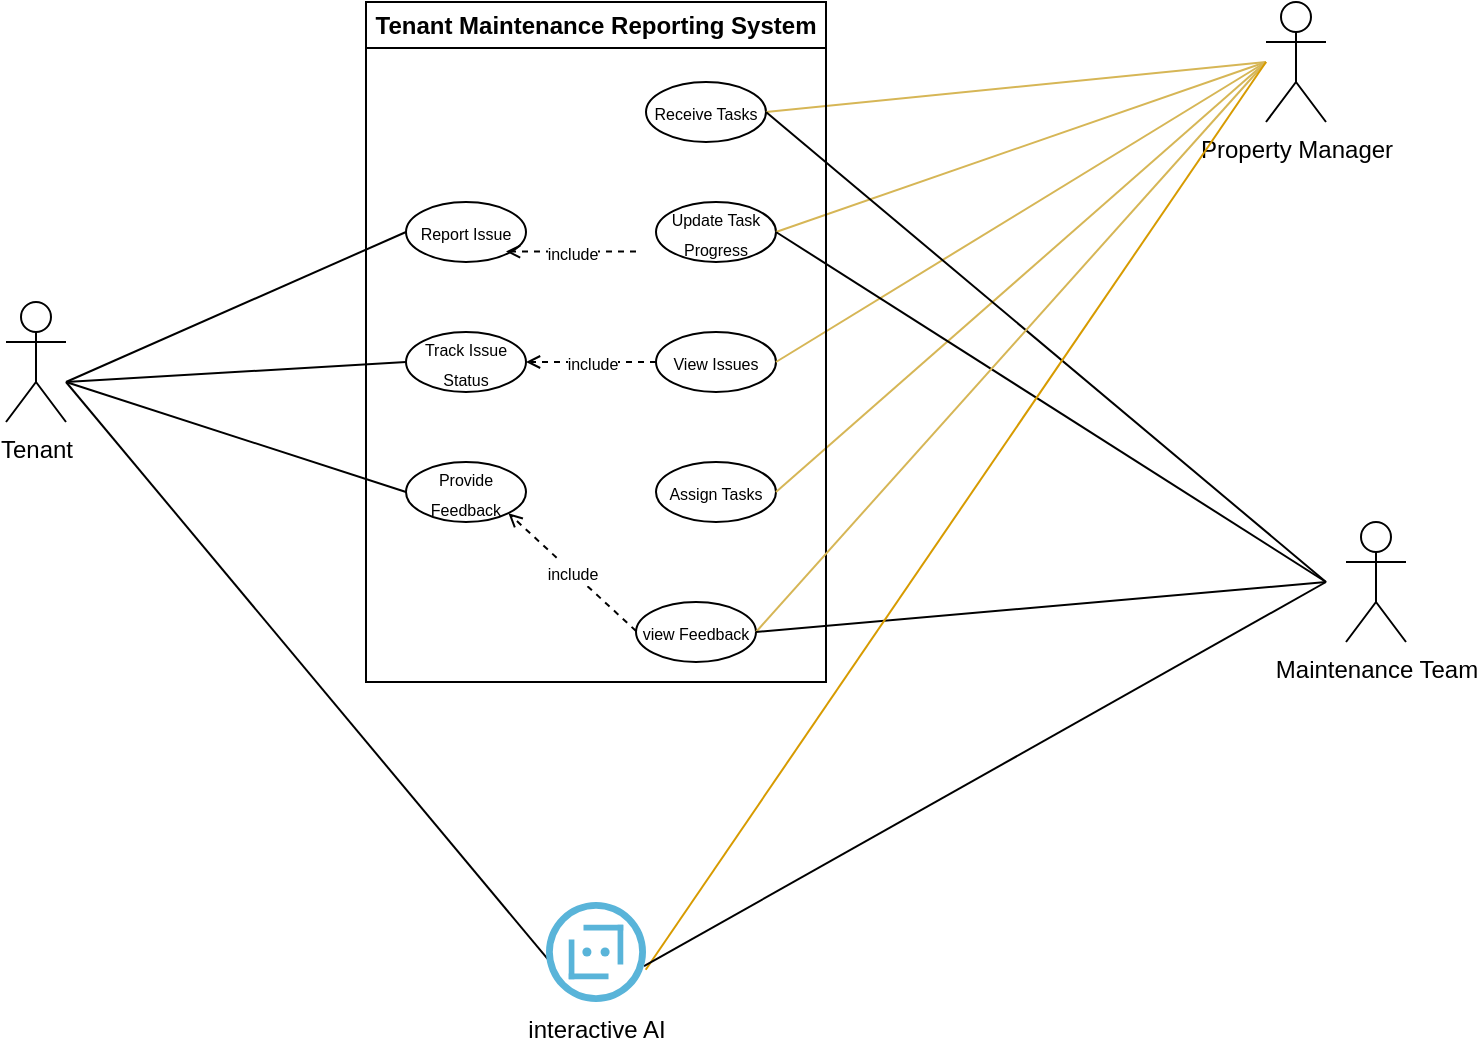 <mxfile version="24.7.16" pages="2">
  <diagram name="Page-1" id="xsDp6dCdkebWQSntkEhj">
    <mxGraphModel dx="1105" dy="586" grid="1" gridSize="10" guides="1" tooltips="1" connect="1" arrows="1" fold="1" page="1" pageScale="1" pageWidth="850" pageHeight="1100" math="0" shadow="0">
      <root>
        <mxCell id="0" />
        <mxCell id="1" parent="0" />
        <mxCell id="I6Q9A42GDtmjEfozJYT7-1" value="Tenant" style="shape=umlActor;verticalLabelPosition=bottom;verticalAlign=top;html=1;outlineConnect=0;" vertex="1" parent="1">
          <mxGeometry x="70" y="370" width="30" height="60" as="geometry" />
        </mxCell>
        <mxCell id="I6Q9A42GDtmjEfozJYT7-6" value="Property Manager" style="shape=umlActor;verticalLabelPosition=bottom;verticalAlign=top;html=1;outlineConnect=0;" vertex="1" parent="1">
          <mxGeometry x="700" y="220" width="30" height="60" as="geometry" />
        </mxCell>
        <mxCell id="I6Q9A42GDtmjEfozJYT7-7" value="Maintenance Team" style="shape=umlActor;verticalLabelPosition=bottom;verticalAlign=top;html=1;outlineConnect=0;" vertex="1" parent="1">
          <mxGeometry x="740" y="480" width="30" height="60" as="geometry" />
        </mxCell>
        <mxCell id="I6Q9A42GDtmjEfozJYT7-11" value="&lt;font style=&quot;font-size: 8px;&quot;&gt;Assign Tasks&lt;/font&gt;" style="ellipse;whiteSpace=wrap;html=1;" vertex="1" parent="1">
          <mxGeometry x="395" y="450" width="60" height="30" as="geometry" />
        </mxCell>
        <mxCell id="I6Q9A42GDtmjEfozJYT7-12" value="&lt;font style=&quot;font-size: 8px;&quot;&gt;Report Issue&lt;/font&gt;" style="ellipse;whiteSpace=wrap;html=1;" vertex="1" parent="1">
          <mxGeometry x="270" y="320" width="60" height="30" as="geometry" />
        </mxCell>
        <mxCell id="I6Q9A42GDtmjEfozJYT7-13" value="&lt;font style=&quot;font-size: 8px;&quot;&gt;Track Issue Status&lt;/font&gt;" style="ellipse;whiteSpace=wrap;html=1;" vertex="1" parent="1">
          <mxGeometry x="270" y="385" width="60" height="30" as="geometry" />
        </mxCell>
        <mxCell id="I6Q9A42GDtmjEfozJYT7-14" value="&lt;font style=&quot;font-size: 8px;&quot;&gt;Provide Feedback&lt;/font&gt;" style="ellipse;whiteSpace=wrap;html=1;" vertex="1" parent="1">
          <mxGeometry x="270" y="450" width="60" height="30" as="geometry" />
        </mxCell>
        <mxCell id="I6Q9A42GDtmjEfozJYT7-15" value="&lt;font style=&quot;font-size: 8px;&quot;&gt;View Issues&lt;/font&gt;" style="ellipse;whiteSpace=wrap;html=1;" vertex="1" parent="1">
          <mxGeometry x="395" y="385" width="60" height="30" as="geometry" />
        </mxCell>
        <mxCell id="I6Q9A42GDtmjEfozJYT7-17" value="&lt;font style=&quot;font-size: 8px;&quot;&gt;Receive Tasks&lt;/font&gt;" style="ellipse;whiteSpace=wrap;html=1;" vertex="1" parent="1">
          <mxGeometry x="390" y="260" width="60" height="30" as="geometry" />
        </mxCell>
        <mxCell id="I6Q9A42GDtmjEfozJYT7-18" value="&lt;font style=&quot;font-size: 8px;&quot;&gt;Update Task Progress&lt;/font&gt;" style="ellipse;whiteSpace=wrap;html=1;" vertex="1" parent="1">
          <mxGeometry x="395" y="320" width="60" height="30" as="geometry" />
        </mxCell>
        <mxCell id="I6Q9A42GDtmjEfozJYT7-20" value="" style="endArrow=none;html=1;rounded=0;entryX=0;entryY=0.5;entryDx=0;entryDy=0;" edge="1" parent="1" target="I6Q9A42GDtmjEfozJYT7-12">
          <mxGeometry width="50" height="50" relative="1" as="geometry">
            <mxPoint x="100" y="410" as="sourcePoint" />
            <mxPoint x="150" y="360" as="targetPoint" />
          </mxGeometry>
        </mxCell>
        <mxCell id="I6Q9A42GDtmjEfozJYT7-21" value="" style="endArrow=none;html=1;rounded=0;entryX=0;entryY=0.5;entryDx=0;entryDy=0;" edge="1" parent="1" target="I6Q9A42GDtmjEfozJYT7-13">
          <mxGeometry width="50" height="50" relative="1" as="geometry">
            <mxPoint x="100" y="410" as="sourcePoint" />
            <mxPoint x="160" y="460" as="targetPoint" />
          </mxGeometry>
        </mxCell>
        <mxCell id="I6Q9A42GDtmjEfozJYT7-22" value="" style="endArrow=none;html=1;rounded=0;entryX=0;entryY=0.5;entryDx=0;entryDy=0;" edge="1" parent="1" target="I6Q9A42GDtmjEfozJYT7-14">
          <mxGeometry width="50" height="50" relative="1" as="geometry">
            <mxPoint x="100" y="410" as="sourcePoint" />
            <mxPoint x="180" y="520" as="targetPoint" />
          </mxGeometry>
        </mxCell>
        <mxCell id="I6Q9A42GDtmjEfozJYT7-23" value="" style="endArrow=none;html=1;rounded=0;exitX=1;exitY=0.5;exitDx=0;exitDy=0;fillColor=#fff2cc;strokeColor=#d6b656;" edge="1" parent="1" source="I6Q9A42GDtmjEfozJYT7-17">
          <mxGeometry width="50" height="50" relative="1" as="geometry">
            <mxPoint x="650" y="300" as="sourcePoint" />
            <mxPoint x="700" y="250" as="targetPoint" />
          </mxGeometry>
        </mxCell>
        <mxCell id="I6Q9A42GDtmjEfozJYT7-24" value="" style="endArrow=none;html=1;rounded=0;exitX=1;exitY=0.5;exitDx=0;exitDy=0;fillColor=#fff2cc;strokeColor=#d6b656;" edge="1" parent="1" source="I6Q9A42GDtmjEfozJYT7-18">
          <mxGeometry width="50" height="50" relative="1" as="geometry">
            <mxPoint x="650" y="300" as="sourcePoint" />
            <mxPoint x="700" y="250" as="targetPoint" />
          </mxGeometry>
        </mxCell>
        <mxCell id="I6Q9A42GDtmjEfozJYT7-25" value="" style="endArrow=none;html=1;rounded=0;exitX=1;exitY=0.5;exitDx=0;exitDy=0;fillColor=#fff2cc;strokeColor=#d6b656;" edge="1" parent="1" source="I6Q9A42GDtmjEfozJYT7-15">
          <mxGeometry width="50" height="50" relative="1" as="geometry">
            <mxPoint x="650" y="300" as="sourcePoint" />
            <mxPoint x="700" y="250" as="targetPoint" />
          </mxGeometry>
        </mxCell>
        <mxCell id="I6Q9A42GDtmjEfozJYT7-26" value="" style="endArrow=none;html=1;rounded=0;exitX=1;exitY=0.5;exitDx=0;exitDy=0;fillColor=#fff2cc;strokeColor=#d6b656;" edge="1" parent="1" source="I6Q9A42GDtmjEfozJYT7-11">
          <mxGeometry width="50" height="50" relative="1" as="geometry">
            <mxPoint x="610" y="370" as="sourcePoint" />
            <mxPoint x="700" y="250" as="targetPoint" />
          </mxGeometry>
        </mxCell>
        <mxCell id="I6Q9A42GDtmjEfozJYT7-27" value="" style="endArrow=none;html=1;rounded=0;exitX=1;exitY=0.5;exitDx=0;exitDy=0;fillColor=#ffcd28;strokeColor=#000000;gradientColor=#ffa500;" edge="1" parent="1" source="I6Q9A42GDtmjEfozJYT7-17">
          <mxGeometry width="50" height="50" relative="1" as="geometry">
            <mxPoint x="670" y="550" as="sourcePoint" />
            <mxPoint x="730" y="510" as="targetPoint" />
          </mxGeometry>
        </mxCell>
        <mxCell id="I6Q9A42GDtmjEfozJYT7-28" value="" style="endArrow=none;html=1;rounded=0;exitX=1;exitY=0.5;exitDx=0;exitDy=0;" edge="1" parent="1" source="I6Q9A42GDtmjEfozJYT7-18">
          <mxGeometry width="50" height="50" relative="1" as="geometry">
            <mxPoint x="680" y="560" as="sourcePoint" />
            <mxPoint x="730" y="510" as="targetPoint" />
          </mxGeometry>
        </mxCell>
        <mxCell id="I6Q9A42GDtmjEfozJYT7-29" value="Tenant Maintenance Reporting System" style="swimlane;whiteSpace=wrap;html=1;" vertex="1" parent="1">
          <mxGeometry x="250" y="220" width="230" height="340" as="geometry" />
        </mxCell>
        <mxCell id="I6Q9A42GDtmjEfozJYT7-31" value="&lt;font style=&quot;font-size: 8px;&quot;&gt;include&lt;/font&gt;" style="endArrow=open;endSize=5;dashed=1;html=1;rounded=0;entryX=1;entryY=0.5;entryDx=0;entryDy=0;exitX=0;exitY=0.5;exitDx=0;exitDy=0;" edge="1" parent="I6Q9A42GDtmjEfozJYT7-29">
          <mxGeometry width="160" relative="1" as="geometry">
            <mxPoint x="135" y="124.79" as="sourcePoint" />
            <mxPoint x="70" y="124.79" as="targetPoint" />
          </mxGeometry>
        </mxCell>
        <mxCell id="I6Q9A42GDtmjEfozJYT7-32" value="&lt;font style=&quot;font-size: 8px;&quot;&gt;view Feedback&lt;/font&gt;" style="ellipse;whiteSpace=wrap;html=1;" vertex="1" parent="I6Q9A42GDtmjEfozJYT7-29">
          <mxGeometry x="135" y="300" width="60" height="30" as="geometry" />
        </mxCell>
        <mxCell id="I6Q9A42GDtmjEfozJYT7-36" value="&lt;font style=&quot;font-size: 8px;&quot;&gt;include&lt;/font&gt;" style="endArrow=open;endSize=5;dashed=1;html=1;rounded=0;entryX=1;entryY=1;entryDx=0;entryDy=0;exitX=0;exitY=0.5;exitDx=0;exitDy=0;" edge="1" parent="I6Q9A42GDtmjEfozJYT7-29" target="I6Q9A42GDtmjEfozJYT7-14">
          <mxGeometry width="160" relative="1" as="geometry">
            <mxPoint x="135" y="314.47" as="sourcePoint" />
            <mxPoint x="70" y="314.47" as="targetPoint" />
          </mxGeometry>
        </mxCell>
        <mxCell id="I6Q9A42GDtmjEfozJYT7-30" value="&lt;font style=&quot;font-size: 8px;&quot;&gt;include&lt;/font&gt;" style="endArrow=open;endSize=5;dashed=1;html=1;rounded=0;entryX=1;entryY=0.5;entryDx=0;entryDy=0;exitX=0;exitY=0.5;exitDx=0;exitDy=0;" edge="1" parent="1" source="I6Q9A42GDtmjEfozJYT7-15" target="I6Q9A42GDtmjEfozJYT7-13">
          <mxGeometry width="160" relative="1" as="geometry">
            <mxPoint x="390" y="400" as="sourcePoint" />
            <mxPoint x="570" y="600" as="targetPoint" />
          </mxGeometry>
        </mxCell>
        <mxCell id="I6Q9A42GDtmjEfozJYT7-33" value="" style="endArrow=none;html=1;rounded=0;exitX=1;exitY=0.5;exitDx=0;exitDy=0;fillColor=#fff2cc;strokeColor=#d6b656;" edge="1" parent="1" source="I6Q9A42GDtmjEfozJYT7-32">
          <mxGeometry width="50" height="50" relative="1" as="geometry">
            <mxPoint x="510" y="550" as="sourcePoint" />
            <mxPoint x="700" y="250" as="targetPoint" />
          </mxGeometry>
        </mxCell>
        <mxCell id="I6Q9A42GDtmjEfozJYT7-34" value="" style="endArrow=none;html=1;rounded=0;exitX=1;exitY=0.5;exitDx=0;exitDy=0;" edge="1" parent="1" source="I6Q9A42GDtmjEfozJYT7-32">
          <mxGeometry width="50" height="50" relative="1" as="geometry">
            <mxPoint x="680" y="560" as="sourcePoint" />
            <mxPoint x="730" y="510" as="targetPoint" />
          </mxGeometry>
        </mxCell>
        <mxCell id="I6Q9A42GDtmjEfozJYT7-38" value="" style="endArrow=none;html=1;rounded=0;entryX=0.037;entryY=0.594;entryDx=0;entryDy=0;entryPerimeter=0;" edge="1" parent="1" target="I6Q9A42GDtmjEfozJYT7-37">
          <mxGeometry width="50" height="50" relative="1" as="geometry">
            <mxPoint x="100" y="410" as="sourcePoint" />
            <mxPoint x="150" y="360" as="targetPoint" />
          </mxGeometry>
        </mxCell>
        <mxCell id="I6Q9A42GDtmjEfozJYT7-39" value="" style="endArrow=none;html=1;rounded=0;entryX=0.997;entryY=0.678;entryDx=0;entryDy=0;entryPerimeter=0;fillColor=#ffe6cc;strokeColor=#d79b00;" edge="1" parent="1" target="I6Q9A42GDtmjEfozJYT7-37">
          <mxGeometry width="50" height="50" relative="1" as="geometry">
            <mxPoint x="700" y="250" as="sourcePoint" />
            <mxPoint x="750" y="200" as="targetPoint" />
          </mxGeometry>
        </mxCell>
        <mxCell id="I6Q9A42GDtmjEfozJYT7-40" value="" style="endArrow=none;html=1;rounded=0;fillColor=#008a00;strokeColor=#000000;entryX=0.98;entryY=0.642;entryDx=0;entryDy=0;entryPerimeter=0;" edge="1" parent="1" target="I6Q9A42GDtmjEfozJYT7-37">
          <mxGeometry width="50" height="50" relative="1" as="geometry">
            <mxPoint x="730" y="510" as="sourcePoint" />
            <mxPoint x="380" y="80" as="targetPoint" />
          </mxGeometry>
        </mxCell>
        <mxCell id="I6Q9A42GDtmjEfozJYT7-37" value="interactive AI" style="image;sketch=0;aspect=fixed;html=1;points=[];align=center;fontSize=12;image=img/lib/mscae/Bot_Services.svg;" vertex="1" parent="1">
          <mxGeometry x="340" y="670" width="50" height="50" as="geometry" />
        </mxCell>
      </root>
    </mxGraphModel>
  </diagram>
  <diagram id="4BLHx6v-9PdVjJBHBHyy" name="Page-2">
    <mxGraphModel dx="1750" dy="928" grid="1" gridSize="10" guides="1" tooltips="1" connect="1" arrows="1" fold="1" page="1" pageScale="1" pageWidth="850" pageHeight="1100" math="0" shadow="0">
      <root>
        <mxCell id="0" />
        <mxCell id="1" parent="0" />
        <mxCell id="TRIYm9vYw2KUUeL4gzas-1" value="Tenant" style="swimlane;childLayout=stackLayout;horizontal=1;startSize=50;horizontalStack=0;rounded=1;fontSize=14;fontStyle=0;strokeWidth=2;resizeParent=0;resizeLast=1;shadow=0;dashed=0;align=center;arcSize=4;whiteSpace=wrap;html=1;" vertex="1" parent="1">
          <mxGeometry x="10" y="270" width="160" height="150" as="geometry" />
        </mxCell>
        <mxCell id="TRIYm9vYw2KUUeL4gzas-2" value="&lt;li&gt;&lt;strong&gt;tenant_id&lt;/strong&gt; (Primary Key)&lt;/li&gt;&lt;li&gt;&lt;strong&gt;name&lt;/strong&gt;&lt;/li&gt;&lt;li&gt;&lt;strong&gt;email&lt;/strong&gt;&lt;/li&gt;&lt;li&gt;&lt;strong&gt;phone_number&lt;/strong&gt;&lt;/li&gt;&lt;li&gt;&lt;strong&gt;unit_number&lt;/strong&gt;&lt;/li&gt;&lt;li&gt;&lt;strong&gt;created_at&lt;/strong&gt;&lt;/li&gt;" style="align=left;strokeColor=none;fillColor=none;spacingLeft=4;fontSize=12;verticalAlign=top;resizable=0;rotatable=0;part=1;html=1;" vertex="1" parent="TRIYm9vYw2KUUeL4gzas-1">
          <mxGeometry y="50" width="160" height="100" as="geometry" />
        </mxCell>
        <mxCell id="TRIYm9vYw2KUUeL4gzas-3" value="Property Manager" style="swimlane;childLayout=stackLayout;horizontal=1;startSize=50;horizontalStack=0;rounded=1;fontSize=14;fontStyle=0;strokeWidth=2;resizeParent=0;resizeLast=1;shadow=0;dashed=0;align=center;arcSize=4;whiteSpace=wrap;html=1;" vertex="1" parent="1">
          <mxGeometry x="630" y="70" width="190" height="140" as="geometry" />
        </mxCell>
        <mxCell id="TRIYm9vYw2KUUeL4gzas-4" value="&lt;li&gt;&lt;strong&gt;manager_id&lt;/strong&gt; (Primary Key)&lt;/li&gt;&lt;li&gt;&lt;strong&gt;name&lt;/strong&gt;&lt;/li&gt;&lt;li&gt;&lt;strong&gt;email&lt;/strong&gt;&lt;/li&gt;&lt;li&gt;&lt;strong&gt;phone_number&lt;/strong&gt;&lt;/li&gt;&lt;li&gt;&lt;/li&gt;" style="align=left;strokeColor=none;fillColor=none;spacingLeft=4;fontSize=12;verticalAlign=top;resizable=0;rotatable=0;part=1;html=1;" vertex="1" parent="TRIYm9vYw2KUUeL4gzas-3">
          <mxGeometry y="50" width="190" height="90" as="geometry" />
        </mxCell>
        <mxCell id="TRIYm9vYw2KUUeL4gzas-5" value="Maintenance Team" style="swimlane;childLayout=stackLayout;horizontal=1;startSize=50;horizontalStack=0;rounded=1;fontSize=14;fontStyle=0;strokeWidth=2;resizeParent=0;resizeLast=1;shadow=0;dashed=0;align=center;arcSize=4;whiteSpace=wrap;html=1;" vertex="1" parent="1">
          <mxGeometry x="560" y="490" width="260" height="180" as="geometry" />
        </mxCell>
        <mxCell id="TRIYm9vYw2KUUeL4gzas-6" value="&lt;li&gt;&lt;strong&gt;issue_id&lt;/strong&gt; (Primary Key)&lt;/li&gt;&lt;li&gt;&lt;strong&gt;tenant_id&lt;/strong&gt; (Foreign Key)&lt;/li&gt;&lt;li&gt;&lt;strong&gt;description&lt;/strong&gt;&lt;/li&gt;&lt;li&gt;&lt;strong&gt;status&lt;/strong&gt; (, reported, in progress, resolved)&lt;/li&gt;&lt;li&gt;&lt;strong&gt;priority&lt;/strong&gt; ( urgent, normal)&lt;/li&gt;&lt;li&gt;&lt;strong&gt;category&lt;/strong&gt; (plumbing, electrical)&lt;/li&gt;&lt;li&gt;&lt;strong&gt;created_at&lt;/strong&gt;&lt;/li&gt;&lt;li&gt;&lt;strong&gt;updated_at&lt;/strong&gt;&lt;/li&gt;" style="align=left;strokeColor=none;fillColor=none;spacingLeft=4;fontSize=12;verticalAlign=top;resizable=0;rotatable=0;part=1;html=1;" vertex="1" parent="TRIYm9vYw2KUUeL4gzas-5">
          <mxGeometry y="50" width="260" height="130" as="geometry" />
        </mxCell>
        <mxCell id="TRIYm9vYw2KUUeL4gzas-7" value="Task Assignment" style="swimlane;childLayout=stackLayout;horizontal=1;startSize=50;horizontalStack=0;rounded=1;fontSize=14;fontStyle=0;strokeWidth=2;resizeParent=0;resizeLast=1;shadow=0;dashed=0;align=center;arcSize=4;whiteSpace=wrap;html=1;" vertex="1" parent="1">
          <mxGeometry x="590" y="800" width="200" height="150" as="geometry" />
        </mxCell>
        <mxCell id="TRIYm9vYw2KUUeL4gzas-8" value="&lt;li&gt;&lt;strong&gt;assignment_id&lt;/strong&gt; (Primary Key)&lt;/li&gt;&lt;li&gt;&lt;strong&gt;issue_id&lt;/strong&gt; (Foreign Key)&lt;/li&gt;&lt;li&gt;&lt;strong&gt;team_member_id&lt;/strong&gt; (Foreign Key)&lt;/li&gt;&lt;li&gt;&lt;strong&gt;assigned_at&lt;/strong&gt;&lt;/li&gt;&lt;li&gt;&lt;strong&gt;due_date&lt;/strong&gt;&lt;/li&gt;&lt;li&gt;&lt;strong&gt;completed_at&lt;/strong&gt;&lt;/li&gt;" style="align=left;strokeColor=none;fillColor=none;spacingLeft=4;fontSize=12;verticalAlign=top;resizable=0;rotatable=0;part=1;html=1;" vertex="1" parent="TRIYm9vYw2KUUeL4gzas-7">
          <mxGeometry y="50" width="200" height="100" as="geometry" />
        </mxCell>
        <mxCell id="TRIYm9vYw2KUUeL4gzas-9" value="Feedback" style="swimlane;childLayout=stackLayout;horizontal=1;startSize=50;horizontalStack=0;rounded=1;fontSize=14;fontStyle=0;strokeWidth=2;resizeParent=0;resizeLast=1;shadow=0;dashed=0;align=center;arcSize=4;whiteSpace=wrap;html=1;" vertex="1" parent="1">
          <mxGeometry x="20" y="505" width="180" height="150" as="geometry" />
        </mxCell>
        <mxCell id="TRIYm9vYw2KUUeL4gzas-10" value="&lt;li&gt;&lt;strong&gt;feedback_id&lt;/strong&gt; (Primary Key)&lt;/li&gt;&lt;li&gt;&lt;strong&gt;issue_id&lt;/strong&gt; (Foreign Key)&lt;/li&gt;&lt;li&gt;&lt;strong&gt;tenant_id&lt;/strong&gt; (Foreign Key)&lt;/li&gt;&lt;li&gt;&lt;strong&gt;rating&lt;/strong&gt; ( 1 to 5)&lt;/li&gt;&lt;li&gt;&lt;strong&gt;comments&lt;/strong&gt;&lt;/li&gt;&lt;li&gt;&lt;strong&gt;created_at&lt;/strong&gt;&lt;/li&gt;" style="align=left;strokeColor=none;fillColor=none;spacingLeft=4;fontSize=12;verticalAlign=top;resizable=0;rotatable=0;part=1;html=1;" vertex="1" parent="TRIYm9vYw2KUUeL4gzas-9">
          <mxGeometry y="50" width="180" height="100" as="geometry" />
        </mxCell>
        <mxCell id="TRIYm9vYw2KUUeL4gzas-11" value="AI Solutions" style="swimlane;childLayout=stackLayout;horizontal=1;startSize=50;horizontalStack=0;rounded=1;fontSize=14;fontStyle=0;strokeWidth=2;resizeParent=0;resizeLast=1;shadow=0;dashed=0;align=center;arcSize=4;whiteSpace=wrap;html=1;" vertex="1" parent="1">
          <mxGeometry x="350" y="20" width="180" height="120" as="geometry" />
        </mxCell>
        <mxCell id="TRIYm9vYw2KUUeL4gzas-12" value="&lt;li&gt;&lt;strong&gt;solution_id&lt;/strong&gt; (Primary Key)&lt;/li&gt;&lt;li&gt;&lt;strong&gt;issue_id&lt;/strong&gt; (Foreign Key)&lt;/li&gt;&lt;li&gt;&lt;strong&gt;suggested_solution&lt;/strong&gt;&lt;/li&gt;&lt;li&gt;&lt;strong&gt;created_at&lt;/strong&gt;&lt;/li&gt;" style="align=left;strokeColor=none;fillColor=none;spacingLeft=4;fontSize=12;verticalAlign=top;resizable=0;rotatable=0;part=1;html=1;" vertex="1" parent="TRIYm9vYw2KUUeL4gzas-11">
          <mxGeometry y="50" width="180" height="70" as="geometry" />
        </mxCell>
        <mxCell id="TRIYm9vYw2KUUeL4gzas-13" value="Maintenance Issue" style="swimlane;childLayout=stackLayout;horizontal=1;startSize=50;horizontalStack=0;rounded=1;fontSize=14;fontStyle=0;strokeWidth=2;resizeParent=0;resizeLast=1;shadow=0;dashed=0;align=center;arcSize=4;whiteSpace=wrap;html=1;" vertex="1" parent="1">
          <mxGeometry x="310" y="270" width="260" height="180" as="geometry" />
        </mxCell>
        <mxCell id="TRIYm9vYw2KUUeL4gzas-14" value="&lt;li&gt;&lt;strong&gt;issue_id&lt;/strong&gt; (Primary Key)&lt;/li&gt;&lt;li&gt;&lt;strong&gt;tenant_id&lt;/strong&gt; (Foreign Key)&lt;/li&gt;&lt;li&gt;&lt;strong&gt;description&lt;/strong&gt;&lt;/li&gt;&lt;li&gt;&lt;strong&gt;status&lt;/strong&gt; ( reported, in progress, resolved)&lt;/li&gt;&lt;li&gt;&lt;strong&gt;priority&lt;/strong&gt; (urgent, normal)&lt;/li&gt;&lt;li&gt;&lt;strong&gt;category&lt;/strong&gt; (plumbing, electrical)&lt;/li&gt;&lt;li&gt;&lt;strong&gt;created_at&lt;/strong&gt;&lt;/li&gt;&lt;li&gt;&lt;strong&gt;updated_at&lt;/strong&gt;&lt;/li&gt;" style="align=left;strokeColor=none;fillColor=none;spacingLeft=4;fontSize=12;verticalAlign=top;resizable=0;rotatable=0;part=1;html=1;" vertex="1" parent="TRIYm9vYw2KUUeL4gzas-13">
          <mxGeometry y="50" width="260" height="130" as="geometry" />
        </mxCell>
        <mxCell id="TRIYm9vYw2KUUeL4gzas-19" value="" style="edgeStyle=entityRelationEdgeStyle;fontSize=12;html=1;endArrow=ERoneToMany;rounded=0;entryX=0;entryY=0.5;entryDx=0;entryDy=0;" edge="1" parent="1" target="TRIYm9vYw2KUUeL4gzas-13">
          <mxGeometry width="100" height="100" relative="1" as="geometry">
            <mxPoint x="170" y="360" as="sourcePoint" />
            <mxPoint x="260" y="260" as="targetPoint" />
          </mxGeometry>
        </mxCell>
        <mxCell id="TRIYm9vYw2KUUeL4gzas-20" value="" style="edgeStyle=orthogonalEdgeStyle;fontSize=12;html=1;endArrow=ERoneToMany;rounded=0;entryX=0.5;entryY=1;entryDx=0;entryDy=0;" edge="1" parent="1">
          <mxGeometry width="100" height="100" relative="1" as="geometry">
            <mxPoint x="570" y="371" as="sourcePoint" />
            <mxPoint x="715" y="210" as="targetPoint" />
          </mxGeometry>
        </mxCell>
        <mxCell id="TRIYm9vYw2KUUeL4gzas-23" value="" style="fontSize=12;html=1;endArrow=ERoneToMany;rounded=0;entryX=0.589;entryY=-0.011;entryDx=0;entryDy=0;entryPerimeter=0;edgeStyle=orthogonalEdgeStyle;" edge="1" parent="1" target="TRIYm9vYw2KUUeL4gzas-5">
          <mxGeometry width="100" height="100" relative="1" as="geometry">
            <mxPoint x="570" y="390" as="sourcePoint" />
            <mxPoint x="810" y="400" as="targetPoint" />
            <Array as="points">
              <mxPoint x="713" y="390" />
            </Array>
          </mxGeometry>
        </mxCell>
        <mxCell id="TRIYm9vYw2KUUeL4gzas-24" value="" style="edgeStyle=orthogonalEdgeStyle;fontSize=12;html=1;endArrow=ERoneToMany;rounded=0;entryX=0.461;entryY=0.999;entryDx=0;entryDy=0;entryPerimeter=0;" edge="1" parent="1" target="TRIYm9vYw2KUUeL4gzas-14">
          <mxGeometry width="100" height="100" relative="1" as="geometry">
            <mxPoint x="200" y="601" as="sourcePoint" />
            <mxPoint x="429" y="457" as="targetPoint" />
          </mxGeometry>
        </mxCell>
        <mxCell id="TRIYm9vYw2KUUeL4gzas-25" value="" style="fontSize=12;html=1;endArrow=ERoneToMany;rounded=0;exitX=0.437;exitY=1.04;exitDx=0;exitDy=0;exitPerimeter=0;" edge="1" parent="1" source="TRIYm9vYw2KUUeL4gzas-12">
          <mxGeometry width="100" height="100" relative="1" as="geometry">
            <mxPoint x="180" y="190" as="sourcePoint" />
            <mxPoint x="429" y="270" as="targetPoint" />
          </mxGeometry>
        </mxCell>
        <mxCell id="TRIYm9vYw2KUUeL4gzas-27" value="" style="fontSize=12;html=1;endArrow=ERoneToMany;rounded=0;exitX=0.5;exitY=1;exitDx=0;exitDy=0;entryX=0.5;entryY=0;entryDx=0;entryDy=0;" edge="1" parent="1" source="TRIYm9vYw2KUUeL4gzas-6" target="TRIYm9vYw2KUUeL4gzas-7">
          <mxGeometry width="100" height="100" relative="1" as="geometry">
            <mxPoint x="340" y="910" as="sourcePoint" />
            <mxPoint x="440" y="810" as="targetPoint" />
          </mxGeometry>
        </mxCell>
        <mxCell id="TRIYm9vYw2KUUeL4gzas-28" value="" style="edgeStyle=orthogonalEdgeStyle;fontSize=12;html=1;endArrow=ERoneToMany;rounded=0;exitX=0.626;exitY=1;exitDx=0;exitDy=0;exitPerimeter=0;entryX=0;entryY=0.5;entryDx=0;entryDy=0;" edge="1" parent="1" source="TRIYm9vYw2KUUeL4gzas-14" target="TRIYm9vYw2KUUeL4gzas-8">
          <mxGeometry width="100" height="100" relative="1" as="geometry">
            <mxPoint x="350" y="820" as="sourcePoint" />
            <mxPoint x="450" y="720" as="targetPoint" />
          </mxGeometry>
        </mxCell>
      </root>
    </mxGraphModel>
  </diagram>
</mxfile>
